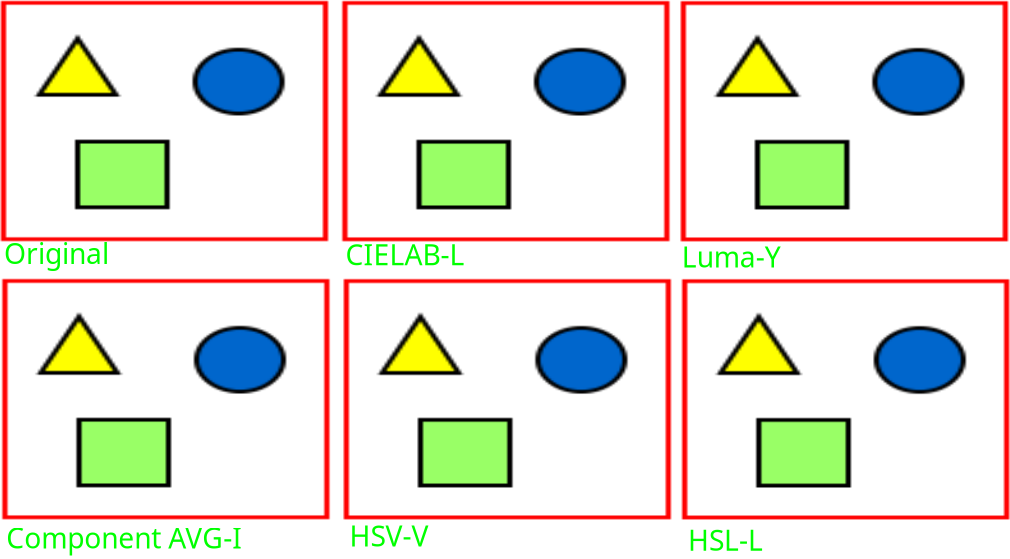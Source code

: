 <?xml version="1.0" encoding="UTF-8"?>
<dia:diagram xmlns:dia="http://www.lysator.liu.se/~alla/dia/">
  <dia:layer name="Background" visible="true" active="true">
    <dia:object type="Standard - Image" version="0" id="O0">
      <dia:attribute name="obj_pos">
        <dia:point val="2.9,12.1"/>
      </dia:attribute>
      <dia:attribute name="obj_bb">
        <dia:rectangle val="2.85,12.05;19.3,24.152"/>
      </dia:attribute>
      <dia:attribute name="elem_corner">
        <dia:point val="2.9,12.1"/>
      </dia:attribute>
      <dia:attribute name="elem_width">
        <dia:real val="16.35"/>
      </dia:attribute>
      <dia:attribute name="elem_height">
        <dia:real val="12.002"/>
      </dia:attribute>
      <dia:attribute name="draw_border">
        <dia:boolean val="false"/>
      </dia:attribute>
      <dia:attribute name="keep_aspect">
        <dia:boolean val="true"/>
      </dia:attribute>
      <dia:attribute name="file">
        <dia:string>#fire-breather_orig.jpg#</dia:string>
      </dia:attribute>
    </dia:object>
    <dia:object type="Standard - Image" version="0" id="O1">
      <dia:attribute name="obj_pos">
        <dia:point val="19.97,12.105"/>
      </dia:attribute>
      <dia:attribute name="obj_bb">
        <dia:rectangle val="19.92,12.055;36.37,24.157"/>
      </dia:attribute>
      <dia:attribute name="elem_corner">
        <dia:point val="19.97,12.105"/>
      </dia:attribute>
      <dia:attribute name="elem_width">
        <dia:real val="16.35"/>
      </dia:attribute>
      <dia:attribute name="elem_height">
        <dia:real val="12.002"/>
      </dia:attribute>
      <dia:attribute name="draw_border">
        <dia:boolean val="false"/>
      </dia:attribute>
      <dia:attribute name="keep_aspect">
        <dia:boolean val="true"/>
      </dia:attribute>
      <dia:attribute name="file">
        <dia:string>#fire-breather_cielab_l.jpg#</dia:string>
      </dia:attribute>
    </dia:object>
    <dia:object type="Standard - Image" version="0" id="O2">
      <dia:attribute name="obj_pos">
        <dia:point val="36.89,12.11"/>
      </dia:attribute>
      <dia:attribute name="obj_bb">
        <dia:rectangle val="36.84,12.06;53.29,24.162"/>
      </dia:attribute>
      <dia:attribute name="elem_corner">
        <dia:point val="36.89,12.11"/>
      </dia:attribute>
      <dia:attribute name="elem_width">
        <dia:real val="16.35"/>
      </dia:attribute>
      <dia:attribute name="elem_height">
        <dia:real val="12.002"/>
      </dia:attribute>
      <dia:attribute name="draw_border">
        <dia:boolean val="false"/>
      </dia:attribute>
      <dia:attribute name="keep_aspect">
        <dia:boolean val="true"/>
      </dia:attribute>
      <dia:attribute name="file">
        <dia:string>#fire-breather_luma_y.jpg#</dia:string>
      </dia:attribute>
    </dia:object>
    <dia:object type="Standard - Image" version="0" id="O3">
      <dia:attribute name="obj_pos">
        <dia:point val="2.97,26.005"/>
      </dia:attribute>
      <dia:attribute name="obj_bb">
        <dia:rectangle val="2.92,25.955;19.37,38.057"/>
      </dia:attribute>
      <dia:attribute name="elem_corner">
        <dia:point val="2.97,26.005"/>
      </dia:attribute>
      <dia:attribute name="elem_width">
        <dia:real val="16.35"/>
      </dia:attribute>
      <dia:attribute name="elem_height">
        <dia:real val="12.002"/>
      </dia:attribute>
      <dia:attribute name="draw_border">
        <dia:boolean val="false"/>
      </dia:attribute>
      <dia:attribute name="keep_aspect">
        <dia:boolean val="true"/>
      </dia:attribute>
      <dia:attribute name="file">
        <dia:string>#fire-breather_mean_i.jpg#</dia:string>
      </dia:attribute>
    </dia:object>
    <dia:object type="Standard - Image" version="0" id="O4">
      <dia:attribute name="obj_pos">
        <dia:point val="20.04,26.01"/>
      </dia:attribute>
      <dia:attribute name="obj_bb">
        <dia:rectangle val="19.99,25.96;36.44,38.062"/>
      </dia:attribute>
      <dia:attribute name="elem_corner">
        <dia:point val="20.04,26.01"/>
      </dia:attribute>
      <dia:attribute name="elem_width">
        <dia:real val="16.35"/>
      </dia:attribute>
      <dia:attribute name="elem_height">
        <dia:real val="12.002"/>
      </dia:attribute>
      <dia:attribute name="draw_border">
        <dia:boolean val="false"/>
      </dia:attribute>
      <dia:attribute name="keep_aspect">
        <dia:boolean val="true"/>
      </dia:attribute>
      <dia:attribute name="file">
        <dia:string>#fire-breather_hsv_v.jpg#</dia:string>
      </dia:attribute>
    </dia:object>
    <dia:object type="Standard - Image" version="0" id="O5">
      <dia:attribute name="obj_pos">
        <dia:point val="36.96,26.015"/>
      </dia:attribute>
      <dia:attribute name="obj_bb">
        <dia:rectangle val="36.91,25.965;53.36,38.067"/>
      </dia:attribute>
      <dia:attribute name="elem_corner">
        <dia:point val="36.96,26.015"/>
      </dia:attribute>
      <dia:attribute name="elem_width">
        <dia:real val="16.35"/>
      </dia:attribute>
      <dia:attribute name="elem_height">
        <dia:real val="12.002"/>
      </dia:attribute>
      <dia:attribute name="draw_border">
        <dia:boolean val="false"/>
      </dia:attribute>
      <dia:attribute name="keep_aspect">
        <dia:boolean val="true"/>
      </dia:attribute>
      <dia:attribute name="file">
        <dia:string>#fire-breather_hsl_l.jpg#</dia:string>
      </dia:attribute>
    </dia:object>
    <dia:object type="Standard - Text" version="1" id="O6">
      <dia:attribute name="obj_pos">
        <dia:point val="3.05,25.25"/>
      </dia:attribute>
      <dia:attribute name="obj_bb">
        <dia:rectangle val="3.05,23.94;8.57,25.582"/>
      </dia:attribute>
      <dia:attribute name="text">
        <dia:composite type="text">
          <dia:attribute name="string">
            <dia:string>#Original#</dia:string>
          </dia:attribute>
          <dia:attribute name="font">
            <dia:font family="sans" style="0" name="Helvetica"/>
          </dia:attribute>
          <dia:attribute name="height">
            <dia:real val="1.764"/>
          </dia:attribute>
          <dia:attribute name="pos">
            <dia:point val="3.05,25.25"/>
          </dia:attribute>
          <dia:attribute name="color">
            <dia:color val="#00ff00"/>
          </dia:attribute>
          <dia:attribute name="alignment">
            <dia:enum val="0"/>
          </dia:attribute>
        </dia:composite>
      </dia:attribute>
      <dia:attribute name="valign">
        <dia:enum val="3"/>
      </dia:attribute>
    </dia:object>
    <dia:object type="Standard - Text" version="1" id="O7">
      <dia:attribute name="obj_pos">
        <dia:point val="20.12,25.315"/>
      </dia:attribute>
      <dia:attribute name="obj_bb">
        <dia:rectangle val="20.12,23.964;26.496,25.73"/>
      </dia:attribute>
      <dia:attribute name="text">
        <dia:composite type="text">
          <dia:attribute name="string">
            <dia:string>#CIELAB-L#</dia:string>
          </dia:attribute>
          <dia:attribute name="font">
            <dia:font family="sans" style="0" name="Helvetica"/>
          </dia:attribute>
          <dia:attribute name="height">
            <dia:real val="1.764"/>
          </dia:attribute>
          <dia:attribute name="pos">
            <dia:point val="20.12,25.315"/>
          </dia:attribute>
          <dia:attribute name="color">
            <dia:color val="#00ff00"/>
          </dia:attribute>
          <dia:attribute name="alignment">
            <dia:enum val="0"/>
          </dia:attribute>
        </dia:composite>
      </dia:attribute>
      <dia:attribute name="valign">
        <dia:enum val="3"/>
      </dia:attribute>
    </dia:object>
    <dia:object type="Standard - Text" version="1" id="O8">
      <dia:attribute name="obj_pos">
        <dia:point val="36.94,25.42"/>
      </dia:attribute>
      <dia:attribute name="obj_bb">
        <dia:rectangle val="36.94,24.069;42.076,25.835"/>
      </dia:attribute>
      <dia:attribute name="text">
        <dia:composite type="text">
          <dia:attribute name="string">
            <dia:string>#Luma-Y#</dia:string>
          </dia:attribute>
          <dia:attribute name="font">
            <dia:font family="sans" style="0" name="Helvetica"/>
          </dia:attribute>
          <dia:attribute name="height">
            <dia:real val="1.764"/>
          </dia:attribute>
          <dia:attribute name="pos">
            <dia:point val="36.94,25.42"/>
          </dia:attribute>
          <dia:attribute name="color">
            <dia:color val="#00ff00"/>
          </dia:attribute>
          <dia:attribute name="alignment">
            <dia:enum val="0"/>
          </dia:attribute>
        </dia:composite>
      </dia:attribute>
      <dia:attribute name="valign">
        <dia:enum val="3"/>
      </dia:attribute>
    </dia:object>
    <dia:object type="Standard - Text" version="1" id="O9">
      <dia:attribute name="obj_pos">
        <dia:point val="3.16,39.475"/>
      </dia:attribute>
      <dia:attribute name="obj_bb">
        <dia:rectangle val="3.16,38.124;15.689,39.89"/>
      </dia:attribute>
      <dia:attribute name="text">
        <dia:composite type="text">
          <dia:attribute name="string">
            <dia:string>#Component AVG-I#</dia:string>
          </dia:attribute>
          <dia:attribute name="font">
            <dia:font family="sans" style="0" name="Helvetica"/>
          </dia:attribute>
          <dia:attribute name="height">
            <dia:real val="1.764"/>
          </dia:attribute>
          <dia:attribute name="pos">
            <dia:point val="3.16,39.475"/>
          </dia:attribute>
          <dia:attribute name="color">
            <dia:color val="#00ff00"/>
          </dia:attribute>
          <dia:attribute name="alignment">
            <dia:enum val="0"/>
          </dia:attribute>
        </dia:composite>
      </dia:attribute>
      <dia:attribute name="valign">
        <dia:enum val="3"/>
      </dia:attribute>
    </dia:object>
    <dia:object type="Standard - Text" version="1" id="O10">
      <dia:attribute name="obj_pos">
        <dia:point val="20.33,39.38"/>
      </dia:attribute>
      <dia:attribute name="obj_bb">
        <dia:rectangle val="20.33,38.029;24.601,39.795"/>
      </dia:attribute>
      <dia:attribute name="text">
        <dia:composite type="text">
          <dia:attribute name="string">
            <dia:string>#HSV-V#</dia:string>
          </dia:attribute>
          <dia:attribute name="font">
            <dia:font family="sans" style="0" name="Helvetica"/>
          </dia:attribute>
          <dia:attribute name="height">
            <dia:real val="1.764"/>
          </dia:attribute>
          <dia:attribute name="pos">
            <dia:point val="20.33,39.38"/>
          </dia:attribute>
          <dia:attribute name="color">
            <dia:color val="#00ff00"/>
          </dia:attribute>
          <dia:attribute name="alignment">
            <dia:enum val="0"/>
          </dia:attribute>
        </dia:composite>
      </dia:attribute>
      <dia:attribute name="valign">
        <dia:enum val="3"/>
      </dia:attribute>
    </dia:object>
    <dia:object type="Standard - Text" version="1" id="O11">
      <dia:attribute name="obj_pos">
        <dia:point val="37.25,39.585"/>
      </dia:attribute>
      <dia:attribute name="obj_bb">
        <dia:rectangle val="37.25,38.234;41.301,40.0"/>
      </dia:attribute>
      <dia:attribute name="text">
        <dia:composite type="text">
          <dia:attribute name="string">
            <dia:string>#HSL-L#</dia:string>
          </dia:attribute>
          <dia:attribute name="font">
            <dia:font family="sans" style="0" name="Helvetica"/>
          </dia:attribute>
          <dia:attribute name="height">
            <dia:real val="1.764"/>
          </dia:attribute>
          <dia:attribute name="pos">
            <dia:point val="37.25,39.585"/>
          </dia:attribute>
          <dia:attribute name="color">
            <dia:color val="#00ff00"/>
          </dia:attribute>
          <dia:attribute name="alignment">
            <dia:enum val="0"/>
          </dia:attribute>
        </dia:composite>
      </dia:attribute>
      <dia:attribute name="valign">
        <dia:enum val="3"/>
      </dia:attribute>
    </dia:object>
  </dia:layer>
</dia:diagram>
